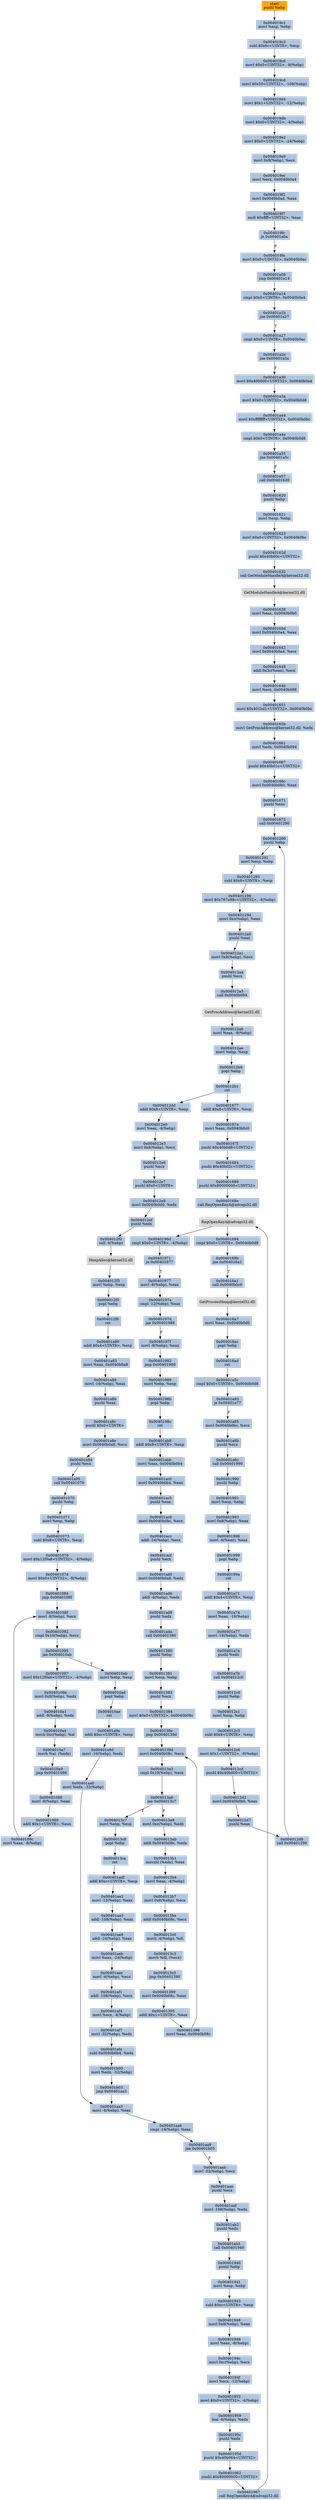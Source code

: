 digraph G {
node[shape=rectangle,style=filled,fillcolor=lightsteelblue,color=lightsteelblue]
bgcolor="transparent"
a0x004019c0pushl_ebp[label="start\npushl %ebp",color="lightgrey",fillcolor="orange"];
a0x004019c1movl_esp_ebp[label="0x004019c1\nmovl %esp, %ebp"];
a0x004019c3subl_0x6cUINT8_esp[label="0x004019c3\nsubl $0x6c<UINT8>, %esp"];
a0x004019c6movl_0x0UINT32__8ebp_[label="0x004019c6\nmovl $0x0<UINT32>, -8(%ebp)"];
a0x004019cdmovl_0x50UINT32__108ebp_[label="0x004019cd\nmovl $0x50<UINT32>, -108(%ebp)"];
a0x004019d4movl_0x1UINT32__12ebp_[label="0x004019d4\nmovl $0x1<UINT32>, -12(%ebp)"];
a0x004019dbmovl_0x0UINT32__4ebp_[label="0x004019db\nmovl $0x0<UINT32>, -4(%ebp)"];
a0x004019e2movl_0x0UINT32__24ebp_[label="0x004019e2\nmovl $0x0<UINT32>, -24(%ebp)"];
a0x004019e9movl_0x8ebp__ecx[label="0x004019e9\nmovl 0x8(%ebp), %ecx"];
a0x004019ecmovl_ecx_0x0040b0a4[label="0x004019ec\nmovl %ecx, 0x0040b0a4"];
a0x004019f2movl_0x0040b0a4_eax[label="0x004019f2\nmovl 0x0040b0a4, %eax"];
a0x004019f7andl_0xffffUINT32_eax[label="0x004019f7\nandl $0xffff<UINT32>, %eax"];
a0x004019fcje_0x00401a0a[label="0x004019fc\nje 0x00401a0a"];
a0x004019femovl_0x0UINT32_0x0040b0ac[label="0x004019fe\nmovl $0x0<UINT32>, 0x0040b0ac"];
a0x00401a08jmp_0x00401a14[label="0x00401a08\njmp 0x00401a14"];
a0x00401a14cmpl_0x0UINT8_0x0040b0a4[label="0x00401a14\ncmpl $0x0<UINT8>, 0x0040b0a4"];
a0x00401a1bjne_0x00401a27[label="0x00401a1b\njne 0x00401a27"];
a0x00401a27cmpl_0x0UINT8_0x0040b0ac[label="0x00401a27\ncmpl $0x0<UINT8>, 0x0040b0ac"];
a0x00401a2ejne_0x00401a3a[label="0x00401a2e\njne 0x00401a3a"];
a0x00401a30movl_0x400000UINT32_0x0040b0a4[label="0x00401a30\nmovl $0x400000<UINT32>, 0x0040b0a4"];
a0x00401a3amovl_0x0UINT32_0x0040b0d8[label="0x00401a3a\nmovl $0x0<UINT32>, 0x0040b0d8"];
a0x00401a44movl_0xffffffffUINT32_0x0040b0bc[label="0x00401a44\nmovl $0xffffffff<UINT32>, 0x0040b0bc"];
a0x00401a4ecmpl_0x0UINT8_0x0040b0d8[label="0x00401a4e\ncmpl $0x0<UINT8>, 0x0040b0d8"];
a0x00401a55jne_0x00401a5c[label="0x00401a55\njne 0x00401a5c"];
a0x00401a57call_0x00401620[label="0x00401a57\ncall 0x00401620"];
a0x00401620pushl_ebp[label="0x00401620\npushl %ebp"];
a0x00401621movl_esp_ebp[label="0x00401621\nmovl %esp, %ebp"];
a0x00401623movl_0x0UINT32_0x0040b0bc[label="0x00401623\nmovl $0x0<UINT32>, 0x0040b0bc"];
a0x0040162dpushl_0x40b00cUINT32[label="0x0040162d\npushl $0x40b00c<UINT32>"];
a0x00401632call_GetModuleHandleA_kernel32_dll[label="0x00401632\ncall GetModuleHandleA@kernel32.dll"];
GetModuleHandleA_kernel32_dll[label="GetModuleHandleA@kernel32.dll",color="lightgrey",fillcolor="lightgrey"];
a0x00401638movl_eax_0x0040b0b0[label="0x00401638\nmovl %eax, 0x0040b0b0"];
a0x0040163dmovl_0x0040b0a4_eax[label="0x0040163d\nmovl 0x0040b0a4, %eax"];
a0x00401642movl_0x0040b0a4_ecx[label="0x00401642\nmovl 0x0040b0a4, %ecx"];
a0x00401648addl_0x3ceax__ecx[label="0x00401648\naddl 0x3c(%eax), %ecx"];
a0x0040164bmovl_ecx_0x0040b088[label="0x0040164b\nmovl %ecx, 0x0040b088"];
a0x00401651movl_0x401bd1UINT32_0x0040b0bc[label="0x00401651\nmovl $0x401bd1<UINT32>, 0x0040b0bc"];
a0x0040165bmovl_GetProcAddress_kernel32_dll_edx[label="0x0040165b\nmovl GetProcAddress@kernel32.dll, %edx"];
a0x00401661movl_edx_0x0040b094[label="0x00401661\nmovl %edx, 0x0040b094"];
a0x00401667pushl_0x40b01cUINT32[label="0x00401667\npushl $0x40b01c<UINT32>"];
a0x0040166cmovl_0x0040b0b0_eax[label="0x0040166c\nmovl 0x0040b0b0, %eax"];
a0x00401671pushl_eax[label="0x00401671\npushl %eax"];
a0x00401672call_0x00401290[label="0x00401672\ncall 0x00401290"];
a0x00401290pushl_ebp[label="0x00401290\npushl %ebp"];
a0x00401291movl_esp_ebp[label="0x00401291\nmovl %esp, %ebp"];
a0x00401293subl_0x8UINT8_esp[label="0x00401293\nsubl $0x8<UINT8>, %esp"];
a0x00401296movl_0x767a98cUINT32__4ebp_[label="0x00401296\nmovl $0x767a98c<UINT32>, -4(%ebp)"];
a0x0040129dmovl_0xcebp__eax[label="0x0040129d\nmovl 0xc(%ebp), %eax"];
a0x004012a0pushl_eax[label="0x004012a0\npushl %eax"];
a0x004012a1movl_0x8ebp__ecx[label="0x004012a1\nmovl 0x8(%ebp), %ecx"];
a0x004012a4pushl_ecx[label="0x004012a4\npushl %ecx"];
a0x004012a5call_0x0040b094[label="0x004012a5\ncall 0x0040b094"];
GetProcAddress_kernel32_dll[label="GetProcAddress@kernel32.dll",color="lightgrey",fillcolor="lightgrey"];
a0x004012abmovl_eax__8ebp_[label="0x004012ab\nmovl %eax, -8(%ebp)"];
a0x004012aemovl_ebp_esp[label="0x004012ae\nmovl %ebp, %esp"];
a0x004012b0popl_ebp[label="0x004012b0\npopl %ebp"];
a0x004012b1ret[label="0x004012b1\nret"];
a0x00401677addl_0x8UINT8_esp[label="0x00401677\naddl $0x8<UINT8>, %esp"];
a0x0040167amovl_eax_0x0040b0c0[label="0x0040167a\nmovl %eax, 0x0040b0c0"];
a0x0040167fpushl_0x40b0d8UINT32[label="0x0040167f\npushl $0x40b0d8<UINT32>"];
a0x00401684pushl_0x40b02cUINT32[label="0x00401684\npushl $0x40b02c<UINT32>"];
a0x00401689pushl_0x80000000UINT32[label="0x00401689\npushl $0x80000000<UINT32>"];
a0x0040168ecall_RegOpenKeyA_advapi32_dll[label="0x0040168e\ncall RegOpenKeyA@advapi32.dll"];
RegOpenKeyA_advapi32_dll[label="RegOpenKeyA@advapi32.dll",color="lightgrey",fillcolor="lightgrey"];
a0x00401694cmpl_0x0UINT8_0x0040b0d8[label="0x00401694\ncmpl $0x0<UINT8>, 0x0040b0d8"];
a0x0040169bjne_0x004016a1[label="0x0040169b\njne 0x004016a1"];
a0x004016a1call_0x0040b0c0[label="0x004016a1\ncall 0x0040b0c0"];
GetProcessHeap_kernel32_dll[label="GetProcessHeap@kernel32.dll",color="lightgrey",fillcolor="lightgrey"];
a0x004016a7movl_eax_0x0040b0d0[label="0x004016a7\nmovl %eax, 0x0040b0d0"];
a0x004016acpopl_ebp[label="0x004016ac\npopl %ebp"];
a0x004016adret[label="0x004016ad\nret"];
a0x00401a5ccmpl_0x0UINT8_0x0040b0d8[label="0x00401a5c\ncmpl $0x0<UINT8>, 0x0040b0d8"];
a0x00401a63je_0x00401a77[label="0x00401a63\nje 0x00401a77"];
a0x00401a65movl_0x0040b0bc_ecx[label="0x00401a65\nmovl 0x0040b0bc, %ecx"];
a0x00401a6bpushl_ecx[label="0x00401a6b\npushl %ecx"];
a0x00401a6ccall_0x00401990[label="0x00401a6c\ncall 0x00401990"];
a0x00401990pushl_ebp[label="0x00401990\npushl %ebp"];
a0x00401991movl_esp_ebp[label="0x00401991\nmovl %esp, %ebp"];
a0x00401993movl_0x8ebp__eax[label="0x00401993\nmovl 0x8(%ebp), %eax"];
a0x00401996movl__4eax__eax[label="0x00401996\nmovl -4(%eax), %eax"];
a0x00401999popl_ebp[label="0x00401999\npopl %ebp"];
a0x0040199aret[label="0x0040199a\nret"];
a0x00401a71addl_0x4UINT8_esp[label="0x00401a71\naddl $0x4<UINT8>, %esp"];
a0x00401a74movl_eax__16ebp_[label="0x00401a74\nmovl %eax, -16(%ebp)"];
a0x00401a77movl__16ebp__edx[label="0x00401a77\nmovl -16(%ebp), %edx"];
a0x00401a7apushl_edx[label="0x00401a7a\npushl %edx"];
a0x00401a7bcall_0x004012c0[label="0x00401a7b\ncall 0x004012c0"];
a0x004012c0pushl_ebp[label="0x004012c0\npushl %ebp"];
a0x004012c1movl_esp_ebp[label="0x004012c1\nmovl %esp, %ebp"];
a0x004012c3subl_0x8UINT8_esp[label="0x004012c3\nsubl $0x8<UINT8>, %esp"];
a0x004012c6movl_0x1UINT32__8ebp_[label="0x004012c6\nmovl $0x1<UINT32>, -8(%ebp)"];
a0x004012cdpushl_0x40b000UINT32[label="0x004012cd\npushl $0x40b000<UINT32>"];
a0x004012d2movl_0x0040b0b0_eax[label="0x004012d2\nmovl 0x0040b0b0, %eax"];
a0x004012d7pushl_eax[label="0x004012d7\npushl %eax"];
a0x004012d8call_0x00401290[label="0x004012d8\ncall 0x00401290"];
a0x004012ddaddl_0x8UINT8_esp[label="0x004012dd\naddl $0x8<UINT8>, %esp"];
a0x004012e0movl_eax__4ebp_[label="0x004012e0\nmovl %eax, -4(%ebp)"];
a0x004012e3movl_0x8ebp__ecx[label="0x004012e3\nmovl 0x8(%ebp), %ecx"];
a0x004012e6pushl_ecx[label="0x004012e6\npushl %ecx"];
a0x004012e7pushl_0x0UINT8[label="0x004012e7\npushl $0x0<UINT8>"];
a0x004012e9movl_0x0040b0d0_edx[label="0x004012e9\nmovl 0x0040b0d0, %edx"];
a0x004012efpushl_edx[label="0x004012ef\npushl %edx"];
a0x004012f0call__4ebp_[label="0x004012f0\ncall -4(%ebp)"];
HeapAlloc_kernel32_dll[label="HeapAlloc@kernel32.dll",color="lightgrey",fillcolor="lightgrey"];
a0x004012f3movl_ebp_esp[label="0x004012f3\nmovl %ebp, %esp"];
a0x004012f5popl_ebp[label="0x004012f5\npopl %ebp"];
a0x004012f6ret[label="0x004012f6\nret"];
a0x00401a80addl_0x4UINT8_esp[label="0x00401a80\naddl $0x4<UINT8>, %esp"];
a0x00401a83movl_eax_0x0040b0a8[label="0x00401a83\nmovl %eax, 0x0040b0a8"];
a0x00401a88movl__16ebp__eax[label="0x00401a88\nmovl -16(%ebp), %eax"];
a0x00401a8bpushl_eax[label="0x00401a8b\npushl %eax"];
a0x00401a8cpushl_0x0UINT8[label="0x00401a8c\npushl $0x0<UINT8>"];
a0x00401a8emovl_0x0040b0a8_ecx[label="0x00401a8e\nmovl 0x0040b0a8, %ecx"];
a0x00401a94pushl_ecx[label="0x00401a94\npushl %ecx"];
a0x00401a95call_0x00401070[label="0x00401a95\ncall 0x00401070"];
a0x00401070pushl_ebp[label="0x00401070\npushl %ebp"];
a0x00401071movl_esp_ebp[label="0x00401071\nmovl %esp, %ebp"];
a0x00401073subl_0x8UINT8_esp[label="0x00401073\nsubl $0x8<UINT8>, %esp"];
a0x00401076movl_0x12f0a6UINT32__4ebp_[label="0x00401076\nmovl $0x12f0a6<UINT32>, -4(%ebp)"];
a0x0040107dmovl_0x0UINT32__8ebp_[label="0x0040107d\nmovl $0x0<UINT32>, -8(%ebp)"];
a0x00401084jmp_0x0040108f[label="0x00401084\njmp 0x0040108f"];
a0x0040108fmovl__8ebp__ecx[label="0x0040108f\nmovl -8(%ebp), %ecx"];
a0x00401092cmpl_0x10ebp__ecx[label="0x00401092\ncmpl 0x10(%ebp), %ecx"];
a0x00401095jae_0x004010ab[label="0x00401095\njae 0x004010ab"];
a0x00401097movl_0x12f0a6UINT32__4ebp_[label="0x00401097\nmovl $0x12f0a6<UINT32>, -4(%ebp)"];
a0x0040109emovl_0x8ebp__edx[label="0x0040109e\nmovl 0x8(%ebp), %edx"];
a0x004010a1addl__8ebp__edx[label="0x004010a1\naddl -8(%ebp), %edx"];
a0x004010a4movb_0xcebp__al[label="0x004010a4\nmovb 0xc(%ebp), %al"];
a0x004010a7movb_al_edx_[label="0x004010a7\nmovb %al, (%edx)"];
a0x004010a9jmp_0x00401086[label="0x004010a9\njmp 0x00401086"];
a0x00401086movl__8ebp__eax[label="0x00401086\nmovl -8(%ebp), %eax"];
a0x00401089addl_0x1UINT8_eax[label="0x00401089\naddl $0x1<UINT8>, %eax"];
a0x0040108cmovl_eax__8ebp_[label="0x0040108c\nmovl %eax, -8(%ebp)"];
a0x004010abmovl_ebp_esp[label="0x004010ab\nmovl %ebp, %esp"];
a0x004010adpopl_ebp[label="0x004010ad\npopl %ebp"];
a0x004010aeret[label="0x004010ae\nret"];
a0x00401a9aaddl_0xcUINT8_esp[label="0x00401a9a\naddl $0xc<UINT8>, %esp"];
a0x00401a9dmovl__16ebp__edx[label="0x00401a9d\nmovl -16(%ebp), %edx"];
a0x00401aa0movl_edx__32ebp_[label="0x00401aa0\nmovl %edx, -32(%ebp)"];
a0x00401aa3movl__4ebp__eax[label="0x00401aa3\nmovl -4(%ebp), %eax"];
a0x00401aa6cmpl__16ebp__eax[label="0x00401aa6\ncmpl -16(%ebp), %eax"];
a0x00401aa9jae_0x00401b05[label="0x00401aa9\njae 0x00401b05"];
a0x00401aabmovl__32ebp__ecx[label="0x00401aab\nmovl -32(%ebp), %ecx"];
a0x00401aaepushl_ecx[label="0x00401aae\npushl %ecx"];
a0x00401aafmovl__108ebp__edx[label="0x00401aaf\nmovl -108(%ebp), %edx"];
a0x00401ab2pushl_edx[label="0x00401ab2\npushl %edx"];
a0x00401ab3call_0x00401940[label="0x00401ab3\ncall 0x00401940"];
a0x00401940pushl_ebp[label="0x00401940\npushl %ebp"];
a0x00401941movl_esp_ebp[label="0x00401941\nmovl %esp, %ebp"];
a0x00401943subl_0xcUINT8_esp[label="0x00401943\nsubl $0xc<UINT8>, %esp"];
a0x00401946movl_0x8ebp__eax[label="0x00401946\nmovl 0x8(%ebp), %eax"];
a0x00401949movl_eax__8ebp_[label="0x00401949\nmovl %eax, -8(%ebp)"];
a0x0040194cmovl_0xcebp__ecx[label="0x0040194c\nmovl 0xc(%ebp), %ecx"];
a0x0040194fmovl_ecx__12ebp_[label="0x0040194f\nmovl %ecx, -12(%ebp)"];
a0x00401952movl_0x0UINT32__4ebp_[label="0x00401952\nmovl $0x0<UINT32>, -4(%ebp)"];
a0x00401959leal__4ebp__edx[label="0x00401959\nleal -4(%ebp), %edx"];
a0x0040195cpushl_edx[label="0x0040195c\npushl %edx"];
a0x0040195dpushl_0x40b064UINT32[label="0x0040195d\npushl $0x40b064<UINT32>"];
a0x00401962pushl_0x80000000UINT32[label="0x00401962\npushl $0x80000000<UINT32>"];
a0x00401967call_RegOpenKeyA_advapi32_dll[label="0x00401967\ncall RegOpenKeyA@advapi32.dll"];
a0x0040196dcmpl_0x0UINT8__4ebp_[label="0x0040196d\ncmpl $0x0<UINT8>, -4(%ebp)"];
a0x00401971je_0x00401977[label="0x00401971\nje 0x00401977"];
a0x00401977movl__8ebp__eax[label="0x00401977\nmovl -8(%ebp), %eax"];
a0x0040197acmpl__12ebp__eax[label="0x0040197a\ncmpl -12(%ebp), %eax"];
a0x0040197djae_0x00401986[label="0x0040197d\njae 0x00401986"];
a0x0040197fmovl__8ebp__eax[label="0x0040197f\nmovl -8(%ebp), %eax"];
a0x00401982jmp_0x00401989[label="0x00401982\njmp 0x00401989"];
a0x00401989movl_ebp_esp[label="0x00401989\nmovl %ebp, %esp"];
a0x0040198bpopl_ebp[label="0x0040198b\npopl %ebp"];
a0x0040198cret[label="0x0040198c\nret"];
a0x00401ab8addl_0x8UINT8_esp[label="0x00401ab8\naddl $0x8<UINT8>, %esp"];
a0x00401abbmovl_eax_0x0040b0b4[label="0x00401abb\nmovl %eax, 0x0040b0b4"];
a0x00401ac0movl_0x0040b0b4_eax[label="0x00401ac0\nmovl 0x0040b0b4, %eax"];
a0x00401ac5pushl_eax[label="0x00401ac5\npushl %eax"];
a0x00401ac6movl_0x0040b0bc_ecx[label="0x00401ac6\nmovl 0x0040b0bc, %ecx"];
a0x00401accaddl__24ebp__ecx[label="0x00401acc\naddl -24(%ebp), %ecx"];
a0x00401acfpushl_ecx[label="0x00401acf\npushl %ecx"];
a0x00401ad0movl_0x0040b0a8_edx[label="0x00401ad0\nmovl 0x0040b0a8, %edx"];
a0x00401ad6addl__4ebp__edx[label="0x00401ad6\naddl -4(%ebp), %edx"];
a0x00401ad9pushl_edx[label="0x00401ad9\npushl %edx"];
a0x00401adacall_0x00401380[label="0x00401ada\ncall 0x00401380"];
a0x00401380pushl_ebp[label="0x00401380\npushl %ebp"];
a0x00401381movl_esp_ebp[label="0x00401381\nmovl %esp, %ebp"];
a0x00401383pushl_ecx[label="0x00401383\npushl %ecx"];
a0x00401384movl_0x0UINT32_0x0040b08c[label="0x00401384\nmovl $0x0<UINT32>, 0x0040b08c"];
a0x0040138ejmp_0x0040139d[label="0x0040138e\njmp 0x0040139d"];
a0x0040139dmovl_0x0040b08c_ecx[label="0x0040139d\nmovl 0x0040b08c, %ecx"];
a0x004013a3cmpl_0x10ebp__ecx[label="0x004013a3\ncmpl 0x10(%ebp), %ecx"];
a0x004013a6jae_0x004013c7[label="0x004013a6\njae 0x004013c7"];
a0x004013a8movl_0xcebp__edx[label="0x004013a8\nmovl 0xc(%ebp), %edx"];
a0x004013abaddl_0x0040b08c_edx[label="0x004013ab\naddl 0x0040b08c, %edx"];
a0x004013b1movzbl_edx__eax[label="0x004013b1\nmovzbl (%edx), %eax"];
a0x004013b4movl_eax__4ebp_[label="0x004013b4\nmovl %eax, -4(%ebp)"];
a0x004013b7movl_0x8ebp__ecx[label="0x004013b7\nmovl 0x8(%ebp), %ecx"];
a0x004013baaddl_0x0040b08c_ecx[label="0x004013ba\naddl 0x0040b08c, %ecx"];
a0x004013c0movb__4ebp__dl[label="0x004013c0\nmovb -4(%ebp), %dl"];
a0x004013c3movb_dl_ecx_[label="0x004013c3\nmovb %dl, (%ecx)"];
a0x004013c5jmp_0x00401390[label="0x004013c5\njmp 0x00401390"];
a0x00401390movl_0x0040b08c_eax[label="0x00401390\nmovl 0x0040b08c, %eax"];
a0x00401395addl_0x1UINT8_eax[label="0x00401395\naddl $0x1<UINT8>, %eax"];
a0x00401398movl_eax_0x0040b08c[label="0x00401398\nmovl %eax, 0x0040b08c"];
a0x004013c7movl_ebp_esp[label="0x004013c7\nmovl %ebp, %esp"];
a0x004013c9popl_ebp[label="0x004013c9\npopl %ebp"];
a0x004013caret[label="0x004013ca\nret"];
a0x00401adfaddl_0xcUINT8_esp[label="0x00401adf\naddl $0xc<UINT8>, %esp"];
a0x00401ae2movl__12ebp__eax[label="0x00401ae2\nmovl -12(%ebp), %eax"];
a0x00401ae5addl__108ebp__eax[label="0x00401ae5\naddl -108(%ebp), %eax"];
a0x00401ae8addl__24ebp__eax[label="0x00401ae8\naddl -24(%ebp), %eax"];
a0x00401aebmovl_eax__24ebp_[label="0x00401aeb\nmovl %eax, -24(%ebp)"];
a0x00401aeemovl__4ebp__ecx[label="0x00401aee\nmovl -4(%ebp), %ecx"];
a0x00401af1addl__108ebp__ecx[label="0x00401af1\naddl -108(%ebp), %ecx"];
a0x00401af4movl_ecx__4ebp_[label="0x00401af4\nmovl %ecx, -4(%ebp)"];
a0x00401af7movl__32ebp__edx[label="0x00401af7\nmovl -32(%ebp), %edx"];
a0x00401afasubl_0x0040b0b4_edx[label="0x00401afa\nsubl 0x0040b0b4, %edx"];
a0x00401b00movl_edx__32ebp_[label="0x00401b00\nmovl %edx, -32(%ebp)"];
a0x00401b03jmp_0x00401aa3[label="0x00401b03\njmp 0x00401aa3"];
a0x004019c0pushl_ebp -> a0x004019c1movl_esp_ebp [color="#000000"];
a0x004019c1movl_esp_ebp -> a0x004019c3subl_0x6cUINT8_esp [color="#000000"];
a0x004019c3subl_0x6cUINT8_esp -> a0x004019c6movl_0x0UINT32__8ebp_ [color="#000000"];
a0x004019c6movl_0x0UINT32__8ebp_ -> a0x004019cdmovl_0x50UINT32__108ebp_ [color="#000000"];
a0x004019cdmovl_0x50UINT32__108ebp_ -> a0x004019d4movl_0x1UINT32__12ebp_ [color="#000000"];
a0x004019d4movl_0x1UINT32__12ebp_ -> a0x004019dbmovl_0x0UINT32__4ebp_ [color="#000000"];
a0x004019dbmovl_0x0UINT32__4ebp_ -> a0x004019e2movl_0x0UINT32__24ebp_ [color="#000000"];
a0x004019e2movl_0x0UINT32__24ebp_ -> a0x004019e9movl_0x8ebp__ecx [color="#000000"];
a0x004019e9movl_0x8ebp__ecx -> a0x004019ecmovl_ecx_0x0040b0a4 [color="#000000"];
a0x004019ecmovl_ecx_0x0040b0a4 -> a0x004019f2movl_0x0040b0a4_eax [color="#000000"];
a0x004019f2movl_0x0040b0a4_eax -> a0x004019f7andl_0xffffUINT32_eax [color="#000000"];
a0x004019f7andl_0xffffUINT32_eax -> a0x004019fcje_0x00401a0a [color="#000000"];
a0x004019fcje_0x00401a0a -> a0x004019femovl_0x0UINT32_0x0040b0ac [color="#000000",label="F"];
a0x004019femovl_0x0UINT32_0x0040b0ac -> a0x00401a08jmp_0x00401a14 [color="#000000"];
a0x00401a08jmp_0x00401a14 -> a0x00401a14cmpl_0x0UINT8_0x0040b0a4 [color="#000000"];
a0x00401a14cmpl_0x0UINT8_0x0040b0a4 -> a0x00401a1bjne_0x00401a27 [color="#000000"];
a0x00401a1bjne_0x00401a27 -> a0x00401a27cmpl_0x0UINT8_0x0040b0ac [color="#000000",label="T"];
a0x00401a27cmpl_0x0UINT8_0x0040b0ac -> a0x00401a2ejne_0x00401a3a [color="#000000"];
a0x00401a2ejne_0x00401a3a -> a0x00401a30movl_0x400000UINT32_0x0040b0a4 [color="#000000",label="F"];
a0x00401a30movl_0x400000UINT32_0x0040b0a4 -> a0x00401a3amovl_0x0UINT32_0x0040b0d8 [color="#000000"];
a0x00401a3amovl_0x0UINT32_0x0040b0d8 -> a0x00401a44movl_0xffffffffUINT32_0x0040b0bc [color="#000000"];
a0x00401a44movl_0xffffffffUINT32_0x0040b0bc -> a0x00401a4ecmpl_0x0UINT8_0x0040b0d8 [color="#000000"];
a0x00401a4ecmpl_0x0UINT8_0x0040b0d8 -> a0x00401a55jne_0x00401a5c [color="#000000"];
a0x00401a55jne_0x00401a5c -> a0x00401a57call_0x00401620 [color="#000000",label="F"];
a0x00401a57call_0x00401620 -> a0x00401620pushl_ebp [color="#000000"];
a0x00401620pushl_ebp -> a0x00401621movl_esp_ebp [color="#000000"];
a0x00401621movl_esp_ebp -> a0x00401623movl_0x0UINT32_0x0040b0bc [color="#000000"];
a0x00401623movl_0x0UINT32_0x0040b0bc -> a0x0040162dpushl_0x40b00cUINT32 [color="#000000"];
a0x0040162dpushl_0x40b00cUINT32 -> a0x00401632call_GetModuleHandleA_kernel32_dll [color="#000000"];
a0x00401632call_GetModuleHandleA_kernel32_dll -> GetModuleHandleA_kernel32_dll [color="#000000"];
GetModuleHandleA_kernel32_dll -> a0x00401638movl_eax_0x0040b0b0 [color="#000000"];
a0x00401638movl_eax_0x0040b0b0 -> a0x0040163dmovl_0x0040b0a4_eax [color="#000000"];
a0x0040163dmovl_0x0040b0a4_eax -> a0x00401642movl_0x0040b0a4_ecx [color="#000000"];
a0x00401642movl_0x0040b0a4_ecx -> a0x00401648addl_0x3ceax__ecx [color="#000000"];
a0x00401648addl_0x3ceax__ecx -> a0x0040164bmovl_ecx_0x0040b088 [color="#000000"];
a0x0040164bmovl_ecx_0x0040b088 -> a0x00401651movl_0x401bd1UINT32_0x0040b0bc [color="#000000"];
a0x00401651movl_0x401bd1UINT32_0x0040b0bc -> a0x0040165bmovl_GetProcAddress_kernel32_dll_edx [color="#000000"];
a0x0040165bmovl_GetProcAddress_kernel32_dll_edx -> a0x00401661movl_edx_0x0040b094 [color="#000000"];
a0x00401661movl_edx_0x0040b094 -> a0x00401667pushl_0x40b01cUINT32 [color="#000000"];
a0x00401667pushl_0x40b01cUINT32 -> a0x0040166cmovl_0x0040b0b0_eax [color="#000000"];
a0x0040166cmovl_0x0040b0b0_eax -> a0x00401671pushl_eax [color="#000000"];
a0x00401671pushl_eax -> a0x00401672call_0x00401290 [color="#000000"];
a0x00401672call_0x00401290 -> a0x00401290pushl_ebp [color="#000000"];
a0x00401290pushl_ebp -> a0x00401291movl_esp_ebp [color="#000000"];
a0x00401291movl_esp_ebp -> a0x00401293subl_0x8UINT8_esp [color="#000000"];
a0x00401293subl_0x8UINT8_esp -> a0x00401296movl_0x767a98cUINT32__4ebp_ [color="#000000"];
a0x00401296movl_0x767a98cUINT32__4ebp_ -> a0x0040129dmovl_0xcebp__eax [color="#000000"];
a0x0040129dmovl_0xcebp__eax -> a0x004012a0pushl_eax [color="#000000"];
a0x004012a0pushl_eax -> a0x004012a1movl_0x8ebp__ecx [color="#000000"];
a0x004012a1movl_0x8ebp__ecx -> a0x004012a4pushl_ecx [color="#000000"];
a0x004012a4pushl_ecx -> a0x004012a5call_0x0040b094 [color="#000000"];
a0x004012a5call_0x0040b094 -> GetProcAddress_kernel32_dll [color="#000000"];
GetProcAddress_kernel32_dll -> a0x004012abmovl_eax__8ebp_ [color="#000000"];
a0x004012abmovl_eax__8ebp_ -> a0x004012aemovl_ebp_esp [color="#000000"];
a0x004012aemovl_ebp_esp -> a0x004012b0popl_ebp [color="#000000"];
a0x004012b0popl_ebp -> a0x004012b1ret [color="#000000"];
a0x004012b1ret -> a0x00401677addl_0x8UINT8_esp [color="#000000"];
a0x00401677addl_0x8UINT8_esp -> a0x0040167amovl_eax_0x0040b0c0 [color="#000000"];
a0x0040167amovl_eax_0x0040b0c0 -> a0x0040167fpushl_0x40b0d8UINT32 [color="#000000"];
a0x0040167fpushl_0x40b0d8UINT32 -> a0x00401684pushl_0x40b02cUINT32 [color="#000000"];
a0x00401684pushl_0x40b02cUINT32 -> a0x00401689pushl_0x80000000UINT32 [color="#000000"];
a0x00401689pushl_0x80000000UINT32 -> a0x0040168ecall_RegOpenKeyA_advapi32_dll [color="#000000"];
a0x0040168ecall_RegOpenKeyA_advapi32_dll -> RegOpenKeyA_advapi32_dll [color="#000000"];
RegOpenKeyA_advapi32_dll -> a0x00401694cmpl_0x0UINT8_0x0040b0d8 [color="#000000"];
a0x00401694cmpl_0x0UINT8_0x0040b0d8 -> a0x0040169bjne_0x004016a1 [color="#000000"];
a0x0040169bjne_0x004016a1 -> a0x004016a1call_0x0040b0c0 [color="#000000",label="T"];
a0x004016a1call_0x0040b0c0 -> GetProcessHeap_kernel32_dll [color="#000000"];
GetProcessHeap_kernel32_dll -> a0x004016a7movl_eax_0x0040b0d0 [color="#000000"];
a0x004016a7movl_eax_0x0040b0d0 -> a0x004016acpopl_ebp [color="#000000"];
a0x004016acpopl_ebp -> a0x004016adret [color="#000000"];
a0x004016adret -> a0x00401a5ccmpl_0x0UINT8_0x0040b0d8 [color="#000000"];
a0x00401a5ccmpl_0x0UINT8_0x0040b0d8 -> a0x00401a63je_0x00401a77 [color="#000000"];
a0x00401a63je_0x00401a77 -> a0x00401a65movl_0x0040b0bc_ecx [color="#000000",label="F"];
a0x00401a65movl_0x0040b0bc_ecx -> a0x00401a6bpushl_ecx [color="#000000"];
a0x00401a6bpushl_ecx -> a0x00401a6ccall_0x00401990 [color="#000000"];
a0x00401a6ccall_0x00401990 -> a0x00401990pushl_ebp [color="#000000"];
a0x00401990pushl_ebp -> a0x00401991movl_esp_ebp [color="#000000"];
a0x00401991movl_esp_ebp -> a0x00401993movl_0x8ebp__eax [color="#000000"];
a0x00401993movl_0x8ebp__eax -> a0x00401996movl__4eax__eax [color="#000000"];
a0x00401996movl__4eax__eax -> a0x00401999popl_ebp [color="#000000"];
a0x00401999popl_ebp -> a0x0040199aret [color="#000000"];
a0x0040199aret -> a0x00401a71addl_0x4UINT8_esp [color="#000000"];
a0x00401a71addl_0x4UINT8_esp -> a0x00401a74movl_eax__16ebp_ [color="#000000"];
a0x00401a74movl_eax__16ebp_ -> a0x00401a77movl__16ebp__edx [color="#000000"];
a0x00401a77movl__16ebp__edx -> a0x00401a7apushl_edx [color="#000000"];
a0x00401a7apushl_edx -> a0x00401a7bcall_0x004012c0 [color="#000000"];
a0x00401a7bcall_0x004012c0 -> a0x004012c0pushl_ebp [color="#000000"];
a0x004012c0pushl_ebp -> a0x004012c1movl_esp_ebp [color="#000000"];
a0x004012c1movl_esp_ebp -> a0x004012c3subl_0x8UINT8_esp [color="#000000"];
a0x004012c3subl_0x8UINT8_esp -> a0x004012c6movl_0x1UINT32__8ebp_ [color="#000000"];
a0x004012c6movl_0x1UINT32__8ebp_ -> a0x004012cdpushl_0x40b000UINT32 [color="#000000"];
a0x004012cdpushl_0x40b000UINT32 -> a0x004012d2movl_0x0040b0b0_eax [color="#000000"];
a0x004012d2movl_0x0040b0b0_eax -> a0x004012d7pushl_eax [color="#000000"];
a0x004012d7pushl_eax -> a0x004012d8call_0x00401290 [color="#000000"];
a0x004012d8call_0x00401290 -> a0x00401290pushl_ebp [color="#000000"];
a0x004012b1ret -> a0x004012ddaddl_0x8UINT8_esp [color="#000000"];
a0x004012ddaddl_0x8UINT8_esp -> a0x004012e0movl_eax__4ebp_ [color="#000000"];
a0x004012e0movl_eax__4ebp_ -> a0x004012e3movl_0x8ebp__ecx [color="#000000"];
a0x004012e3movl_0x8ebp__ecx -> a0x004012e6pushl_ecx [color="#000000"];
a0x004012e6pushl_ecx -> a0x004012e7pushl_0x0UINT8 [color="#000000"];
a0x004012e7pushl_0x0UINT8 -> a0x004012e9movl_0x0040b0d0_edx [color="#000000"];
a0x004012e9movl_0x0040b0d0_edx -> a0x004012efpushl_edx [color="#000000"];
a0x004012efpushl_edx -> a0x004012f0call__4ebp_ [color="#000000"];
a0x004012f0call__4ebp_ -> HeapAlloc_kernel32_dll [color="#000000"];
HeapAlloc_kernel32_dll -> a0x004012f3movl_ebp_esp [color="#000000"];
a0x004012f3movl_ebp_esp -> a0x004012f5popl_ebp [color="#000000"];
a0x004012f5popl_ebp -> a0x004012f6ret [color="#000000"];
a0x004012f6ret -> a0x00401a80addl_0x4UINT8_esp [color="#000000"];
a0x00401a80addl_0x4UINT8_esp -> a0x00401a83movl_eax_0x0040b0a8 [color="#000000"];
a0x00401a83movl_eax_0x0040b0a8 -> a0x00401a88movl__16ebp__eax [color="#000000"];
a0x00401a88movl__16ebp__eax -> a0x00401a8bpushl_eax [color="#000000"];
a0x00401a8bpushl_eax -> a0x00401a8cpushl_0x0UINT8 [color="#000000"];
a0x00401a8cpushl_0x0UINT8 -> a0x00401a8emovl_0x0040b0a8_ecx [color="#000000"];
a0x00401a8emovl_0x0040b0a8_ecx -> a0x00401a94pushl_ecx [color="#000000"];
a0x00401a94pushl_ecx -> a0x00401a95call_0x00401070 [color="#000000"];
a0x00401a95call_0x00401070 -> a0x00401070pushl_ebp [color="#000000"];
a0x00401070pushl_ebp -> a0x00401071movl_esp_ebp [color="#000000"];
a0x00401071movl_esp_ebp -> a0x00401073subl_0x8UINT8_esp [color="#000000"];
a0x00401073subl_0x8UINT8_esp -> a0x00401076movl_0x12f0a6UINT32__4ebp_ [color="#000000"];
a0x00401076movl_0x12f0a6UINT32__4ebp_ -> a0x0040107dmovl_0x0UINT32__8ebp_ [color="#000000"];
a0x0040107dmovl_0x0UINT32__8ebp_ -> a0x00401084jmp_0x0040108f [color="#000000"];
a0x00401084jmp_0x0040108f -> a0x0040108fmovl__8ebp__ecx [color="#000000"];
a0x0040108fmovl__8ebp__ecx -> a0x00401092cmpl_0x10ebp__ecx [color="#000000"];
a0x00401092cmpl_0x10ebp__ecx -> a0x00401095jae_0x004010ab [color="#000000"];
a0x00401095jae_0x004010ab -> a0x00401097movl_0x12f0a6UINT32__4ebp_ [color="#000000",label="F"];
a0x00401097movl_0x12f0a6UINT32__4ebp_ -> a0x0040109emovl_0x8ebp__edx [color="#000000"];
a0x0040109emovl_0x8ebp__edx -> a0x004010a1addl__8ebp__edx [color="#000000"];
a0x004010a1addl__8ebp__edx -> a0x004010a4movb_0xcebp__al [color="#000000"];
a0x004010a4movb_0xcebp__al -> a0x004010a7movb_al_edx_ [color="#000000"];
a0x004010a7movb_al_edx_ -> a0x004010a9jmp_0x00401086 [color="#000000"];
a0x004010a9jmp_0x00401086 -> a0x00401086movl__8ebp__eax [color="#000000"];
a0x00401086movl__8ebp__eax -> a0x00401089addl_0x1UINT8_eax [color="#000000"];
a0x00401089addl_0x1UINT8_eax -> a0x0040108cmovl_eax__8ebp_ [color="#000000"];
a0x0040108cmovl_eax__8ebp_ -> a0x0040108fmovl__8ebp__ecx [color="#000000"];
a0x00401095jae_0x004010ab -> a0x004010abmovl_ebp_esp [color="#000000",label="T"];
a0x004010abmovl_ebp_esp -> a0x004010adpopl_ebp [color="#000000"];
a0x004010adpopl_ebp -> a0x004010aeret [color="#000000"];
a0x004010aeret -> a0x00401a9aaddl_0xcUINT8_esp [color="#000000"];
a0x00401a9aaddl_0xcUINT8_esp -> a0x00401a9dmovl__16ebp__edx [color="#000000"];
a0x00401a9dmovl__16ebp__edx -> a0x00401aa0movl_edx__32ebp_ [color="#000000"];
a0x00401aa0movl_edx__32ebp_ -> a0x00401aa3movl__4ebp__eax [color="#000000"];
a0x00401aa3movl__4ebp__eax -> a0x00401aa6cmpl__16ebp__eax [color="#000000"];
a0x00401aa6cmpl__16ebp__eax -> a0x00401aa9jae_0x00401b05 [color="#000000"];
a0x00401aa9jae_0x00401b05 -> a0x00401aabmovl__32ebp__ecx [color="#000000",label="F"];
a0x00401aabmovl__32ebp__ecx -> a0x00401aaepushl_ecx [color="#000000"];
a0x00401aaepushl_ecx -> a0x00401aafmovl__108ebp__edx [color="#000000"];
a0x00401aafmovl__108ebp__edx -> a0x00401ab2pushl_edx [color="#000000"];
a0x00401ab2pushl_edx -> a0x00401ab3call_0x00401940 [color="#000000"];
a0x00401ab3call_0x00401940 -> a0x00401940pushl_ebp [color="#000000"];
a0x00401940pushl_ebp -> a0x00401941movl_esp_ebp [color="#000000"];
a0x00401941movl_esp_ebp -> a0x00401943subl_0xcUINT8_esp [color="#000000"];
a0x00401943subl_0xcUINT8_esp -> a0x00401946movl_0x8ebp__eax [color="#000000"];
a0x00401946movl_0x8ebp__eax -> a0x00401949movl_eax__8ebp_ [color="#000000"];
a0x00401949movl_eax__8ebp_ -> a0x0040194cmovl_0xcebp__ecx [color="#000000"];
a0x0040194cmovl_0xcebp__ecx -> a0x0040194fmovl_ecx__12ebp_ [color="#000000"];
a0x0040194fmovl_ecx__12ebp_ -> a0x00401952movl_0x0UINT32__4ebp_ [color="#000000"];
a0x00401952movl_0x0UINT32__4ebp_ -> a0x00401959leal__4ebp__edx [color="#000000"];
a0x00401959leal__4ebp__edx -> a0x0040195cpushl_edx [color="#000000"];
a0x0040195cpushl_edx -> a0x0040195dpushl_0x40b064UINT32 [color="#000000"];
a0x0040195dpushl_0x40b064UINT32 -> a0x00401962pushl_0x80000000UINT32 [color="#000000"];
a0x00401962pushl_0x80000000UINT32 -> a0x00401967call_RegOpenKeyA_advapi32_dll [color="#000000"];
a0x00401967call_RegOpenKeyA_advapi32_dll -> RegOpenKeyA_advapi32_dll [color="#000000"];
RegOpenKeyA_advapi32_dll -> a0x0040196dcmpl_0x0UINT8__4ebp_ [color="#000000"];
a0x0040196dcmpl_0x0UINT8__4ebp_ -> a0x00401971je_0x00401977 [color="#000000"];
a0x00401971je_0x00401977 -> a0x00401977movl__8ebp__eax [color="#000000",label="T"];
a0x00401977movl__8ebp__eax -> a0x0040197acmpl__12ebp__eax [color="#000000"];
a0x0040197acmpl__12ebp__eax -> a0x0040197djae_0x00401986 [color="#000000"];
a0x0040197djae_0x00401986 -> a0x0040197fmovl__8ebp__eax [color="#000000",label="F"];
a0x0040197fmovl__8ebp__eax -> a0x00401982jmp_0x00401989 [color="#000000"];
a0x00401982jmp_0x00401989 -> a0x00401989movl_ebp_esp [color="#000000"];
a0x00401989movl_ebp_esp -> a0x0040198bpopl_ebp [color="#000000"];
a0x0040198bpopl_ebp -> a0x0040198cret [color="#000000"];
a0x0040198cret -> a0x00401ab8addl_0x8UINT8_esp [color="#000000"];
a0x00401ab8addl_0x8UINT8_esp -> a0x00401abbmovl_eax_0x0040b0b4 [color="#000000"];
a0x00401abbmovl_eax_0x0040b0b4 -> a0x00401ac0movl_0x0040b0b4_eax [color="#000000"];
a0x00401ac0movl_0x0040b0b4_eax -> a0x00401ac5pushl_eax [color="#000000"];
a0x00401ac5pushl_eax -> a0x00401ac6movl_0x0040b0bc_ecx [color="#000000"];
a0x00401ac6movl_0x0040b0bc_ecx -> a0x00401accaddl__24ebp__ecx [color="#000000"];
a0x00401accaddl__24ebp__ecx -> a0x00401acfpushl_ecx [color="#000000"];
a0x00401acfpushl_ecx -> a0x00401ad0movl_0x0040b0a8_edx [color="#000000"];
a0x00401ad0movl_0x0040b0a8_edx -> a0x00401ad6addl__4ebp__edx [color="#000000"];
a0x00401ad6addl__4ebp__edx -> a0x00401ad9pushl_edx [color="#000000"];
a0x00401ad9pushl_edx -> a0x00401adacall_0x00401380 [color="#000000"];
a0x00401adacall_0x00401380 -> a0x00401380pushl_ebp [color="#000000"];
a0x00401380pushl_ebp -> a0x00401381movl_esp_ebp [color="#000000"];
a0x00401381movl_esp_ebp -> a0x00401383pushl_ecx [color="#000000"];
a0x00401383pushl_ecx -> a0x00401384movl_0x0UINT32_0x0040b08c [color="#000000"];
a0x00401384movl_0x0UINT32_0x0040b08c -> a0x0040138ejmp_0x0040139d [color="#000000"];
a0x0040138ejmp_0x0040139d -> a0x0040139dmovl_0x0040b08c_ecx [color="#000000"];
a0x0040139dmovl_0x0040b08c_ecx -> a0x004013a3cmpl_0x10ebp__ecx [color="#000000"];
a0x004013a3cmpl_0x10ebp__ecx -> a0x004013a6jae_0x004013c7 [color="#000000"];
a0x004013a6jae_0x004013c7 -> a0x004013a8movl_0xcebp__edx [color="#000000",label="F"];
a0x004013a8movl_0xcebp__edx -> a0x004013abaddl_0x0040b08c_edx [color="#000000"];
a0x004013abaddl_0x0040b08c_edx -> a0x004013b1movzbl_edx__eax [color="#000000"];
a0x004013b1movzbl_edx__eax -> a0x004013b4movl_eax__4ebp_ [color="#000000"];
a0x004013b4movl_eax__4ebp_ -> a0x004013b7movl_0x8ebp__ecx [color="#000000"];
a0x004013b7movl_0x8ebp__ecx -> a0x004013baaddl_0x0040b08c_ecx [color="#000000"];
a0x004013baaddl_0x0040b08c_ecx -> a0x004013c0movb__4ebp__dl [color="#000000"];
a0x004013c0movb__4ebp__dl -> a0x004013c3movb_dl_ecx_ [color="#000000"];
a0x004013c3movb_dl_ecx_ -> a0x004013c5jmp_0x00401390 [color="#000000"];
a0x004013c5jmp_0x00401390 -> a0x00401390movl_0x0040b08c_eax [color="#000000"];
a0x00401390movl_0x0040b08c_eax -> a0x00401395addl_0x1UINT8_eax [color="#000000"];
a0x00401395addl_0x1UINT8_eax -> a0x00401398movl_eax_0x0040b08c [color="#000000"];
a0x00401398movl_eax_0x0040b08c -> a0x0040139dmovl_0x0040b08c_ecx [color="#000000"];
a0x004013a6jae_0x004013c7 -> a0x004013c7movl_ebp_esp [color="#000000",label="T"];
a0x004013c7movl_ebp_esp -> a0x004013c9popl_ebp [color="#000000"];
a0x004013c9popl_ebp -> a0x004013caret [color="#000000"];
a0x004013caret -> a0x00401adfaddl_0xcUINT8_esp [color="#000000"];
a0x00401adfaddl_0xcUINT8_esp -> a0x00401ae2movl__12ebp__eax [color="#000000"];
a0x00401ae2movl__12ebp__eax -> a0x00401ae5addl__108ebp__eax [color="#000000"];
a0x00401ae5addl__108ebp__eax -> a0x00401ae8addl__24ebp__eax [color="#000000"];
a0x00401ae8addl__24ebp__eax -> a0x00401aebmovl_eax__24ebp_ [color="#000000"];
a0x00401aebmovl_eax__24ebp_ -> a0x00401aeemovl__4ebp__ecx [color="#000000"];
a0x00401aeemovl__4ebp__ecx -> a0x00401af1addl__108ebp__ecx [color="#000000"];
a0x00401af1addl__108ebp__ecx -> a0x00401af4movl_ecx__4ebp_ [color="#000000"];
a0x00401af4movl_ecx__4ebp_ -> a0x00401af7movl__32ebp__edx [color="#000000"];
a0x00401af7movl__32ebp__edx -> a0x00401afasubl_0x0040b0b4_edx [color="#000000"];
a0x00401afasubl_0x0040b0b4_edx -> a0x00401b00movl_edx__32ebp_ [color="#000000"];
a0x00401b00movl_edx__32ebp_ -> a0x00401b03jmp_0x00401aa3 [color="#000000"];
a0x00401b03jmp_0x00401aa3 -> a0x00401aa3movl__4ebp__eax [color="#000000"];
}
